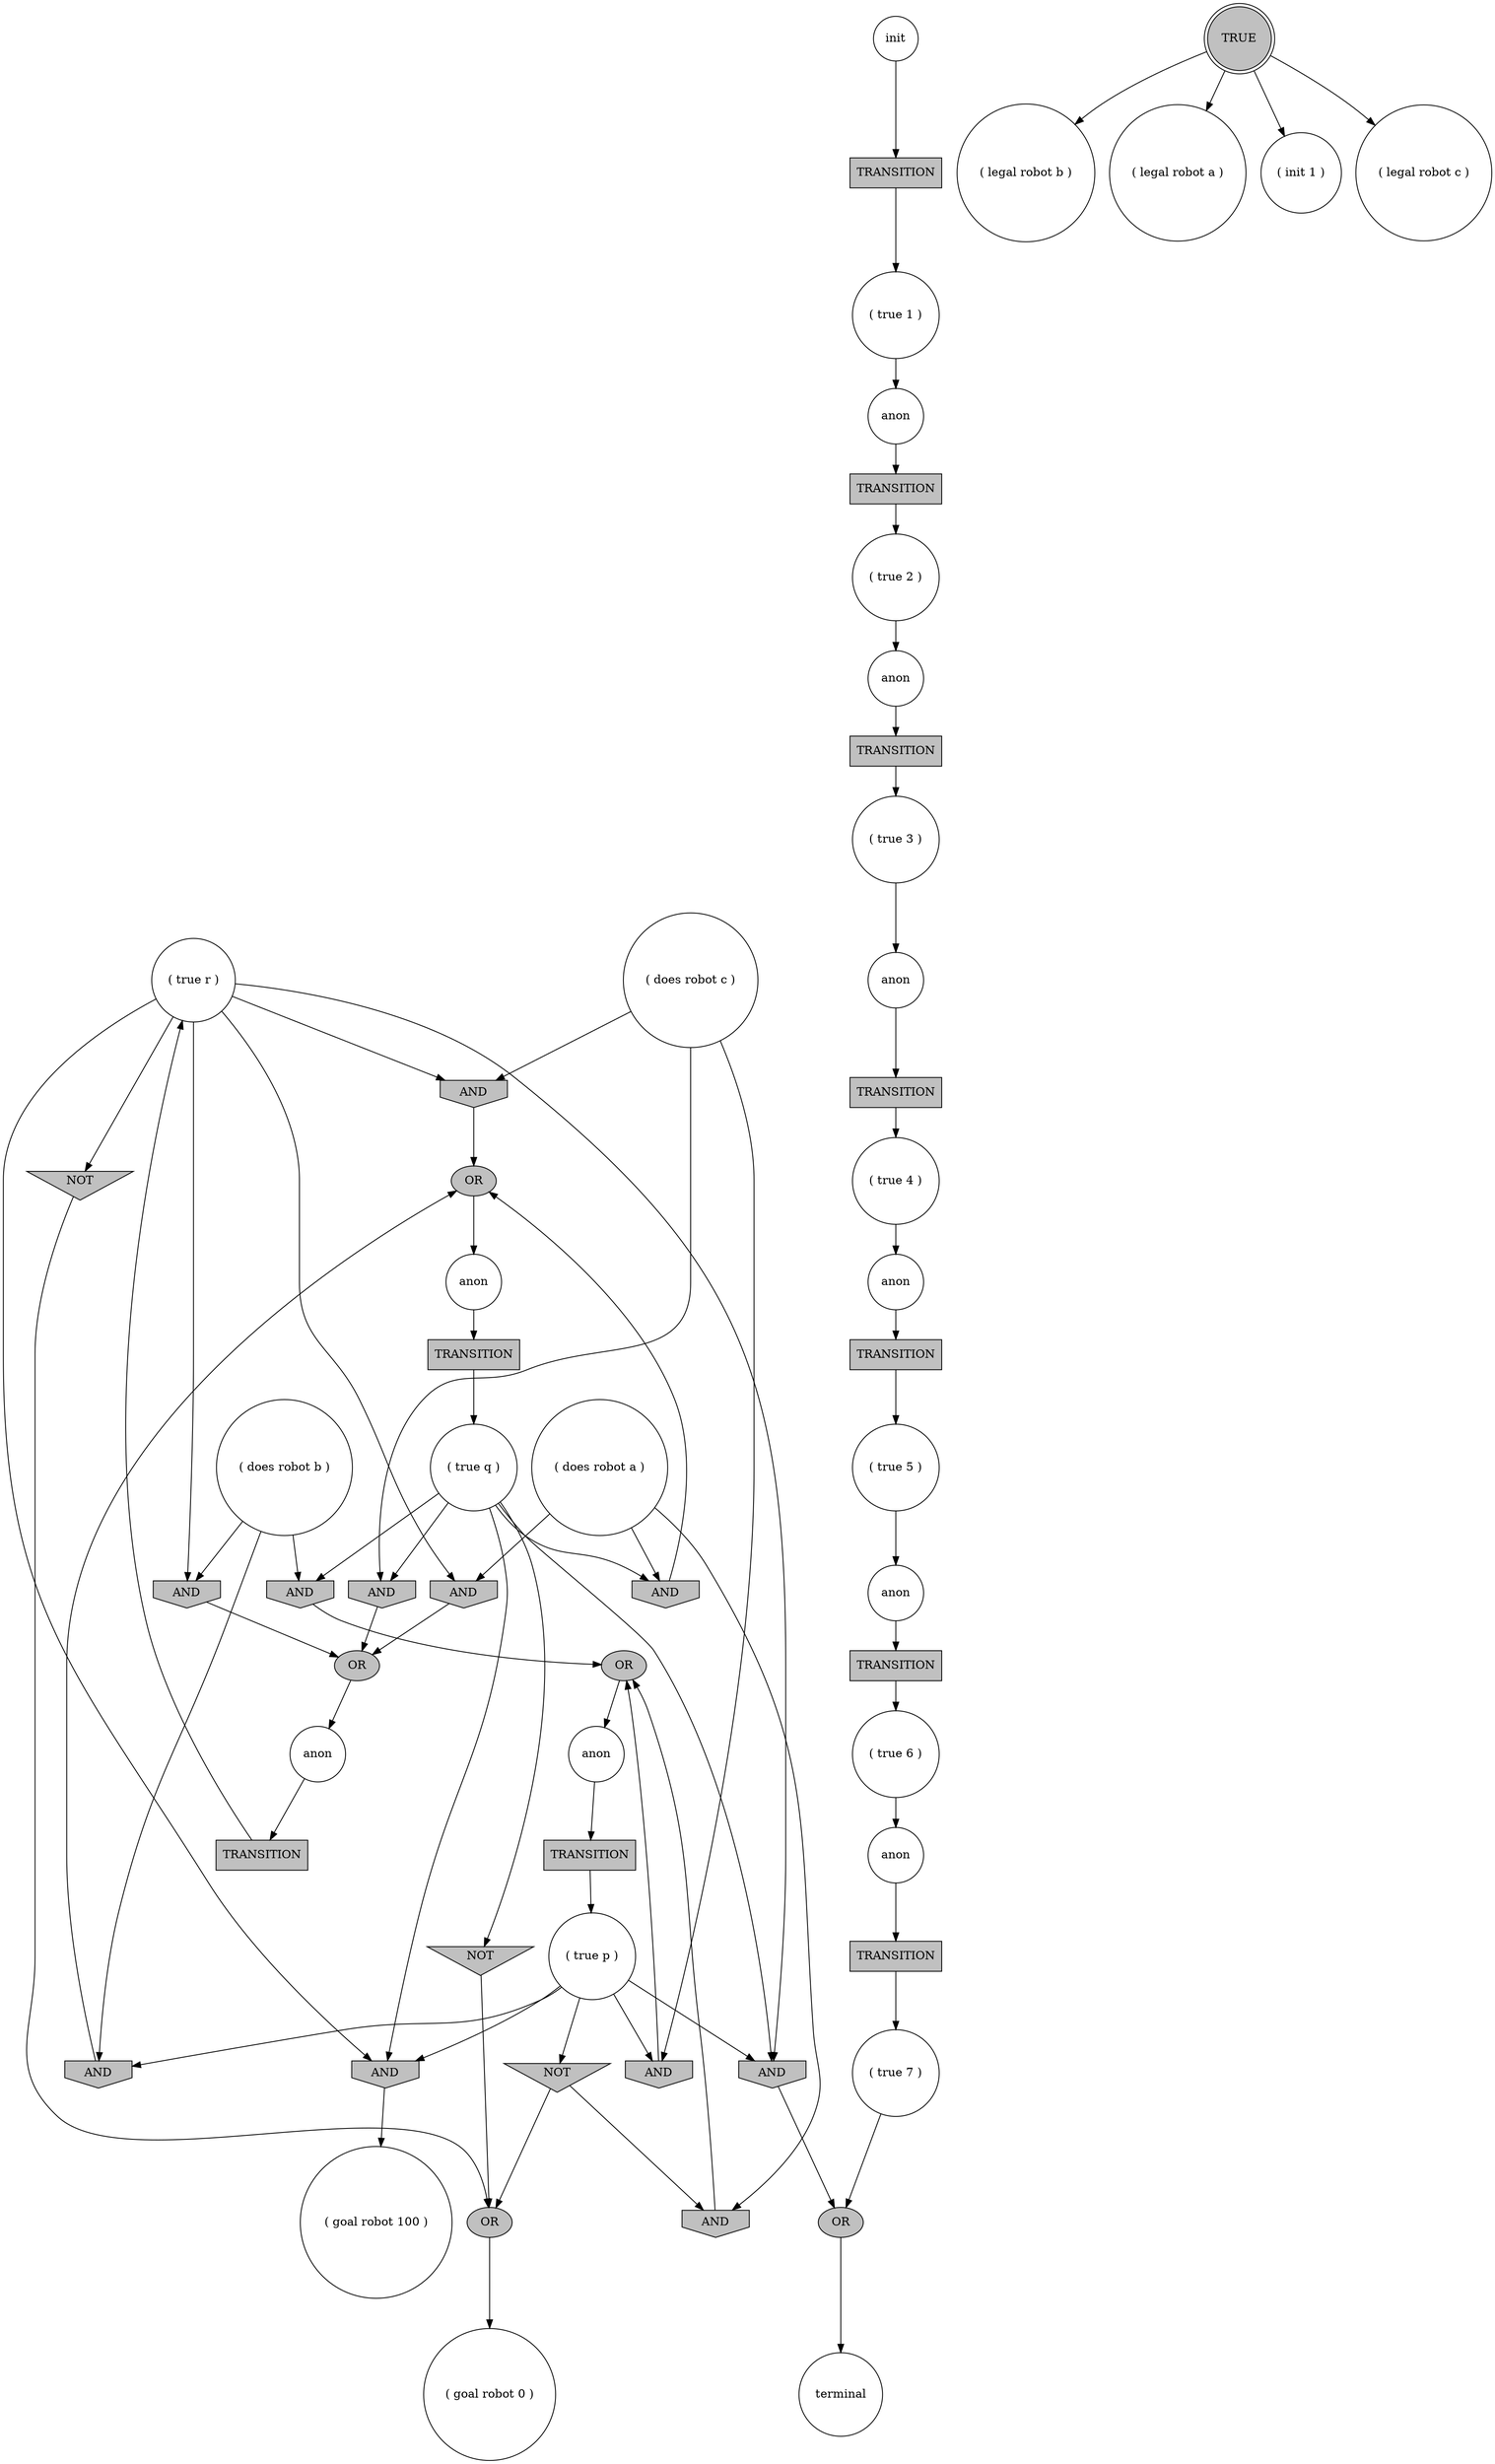 digraph propNet
{
	"@2b3b303a"[shape=circle, style= filled, fillcolor=white, label="( goal robot 0 )"]; 
	"@45952114"[shape=invhouse, style= filled, fillcolor=grey, label="AND"]; "@45952114"->"@439a96d8"; 
	"@67ca0e4b"[shape=invhouse, style= filled, fillcolor=grey, label="AND"]; "@67ca0e4b"->"@709ac7b0"; 
	"@e4ac9c3"[shape=box, style= filled, fillcolor=grey, label="TRANSITION"]; "@e4ac9c3"->"@4c576a5b"; 
	"@4c576a5b"[shape=circle, style= filled, fillcolor=white, label="( true 7 )"]; "@4c576a5b"->"@7c92771e"; 
	"@50d52b59"[shape=circle, style= filled, fillcolor=white, label="anon"]; "@50d52b59"->"@e4ac9c3"; 
	"@7c92771e"[shape=ellipse, style= filled, fillcolor=grey, label="OR"]; "@7c92771e"->"@471812ef"; 
	"@6e4ac0c7"[shape=invhouse, style= filled, fillcolor=grey, label="AND"]; "@6e4ac0c7"->"@31941ae7"; 
	"@736dcbe3"[shape=box, style= filled, fillcolor=grey, label="TRANSITION"]; "@736dcbe3"->"@4e71349"; 
	"@4ad22fdc"[shape=invhouse, style= filled, fillcolor=grey, label="AND"]; "@4ad22fdc"->"@31941ae7"; 
	"@30eaade5"[shape=box, style= filled, fillcolor=grey, label="TRANSITION"]; "@30eaade5"->"@b027da3"; 
	"@78c227d1"[shape=circle, style= filled, fillcolor=white, label="( true 1 )"]; "@78c227d1"->"@5945a038"; 
	"@6dc8eb5e"[shape=invhouse, style= filled, fillcolor=grey, label="AND"]; "@6dc8eb5e"->"@7f445be7"; 
	"@30592f"[shape=circle, style= filled, fillcolor=white, label="( legal robot b )"]; 
	"@b027da3"[shape=circle, style= filled, fillcolor=white, label="( true 4 )"]; "@b027da3"->"@25563393"; 
	"@3f37e216"[shape=circle, style= filled, fillcolor=white, label="( legal robot a )"]; 
	"@6b7a77d9"[shape=invhouse, style= filled, fillcolor=grey, label="AND"]; "@6b7a77d9"->"@7c92771e"; 
	"@7f445be7"[shape=ellipse, style= filled, fillcolor=grey, label="OR"]; "@7f445be7"->"@3e05a4e4"; 
	"@709ac7b0"[shape=ellipse, style= filled, fillcolor=grey, label="OR"]; "@709ac7b0"->"@64c4a89b"; 
	"@6b2959f"[shape=circle, style= filled, fillcolor=white, label="( true 5 )"]; "@6b2959f"->"@6613d078"; 
	"@4e71349"[shape=circle, style= filled, fillcolor=white, label="( true r )"]; "@4e71349"->"@45952114"; "@4e71349"->"@6b7a77d9"; "@4e71349"->"@76ddd389"; "@4e71349"->"@1480d57c"; "@4e71349"->"@6e4ac0c7"; "@4e71349"->"@4ad22fdc"; 
	"@750d613c"[shape=invhouse, style= filled, fillcolor=grey, label="AND"]; "@750d613c"->"@709ac7b0"; 
	"@a465970"[shape=circle, style= filled, fillcolor=white, label="( does robot b )"]; "@a465970"->"@750d613c"; "@a465970"->"@207ed43a"; "@a465970"->"@6e4ac0c7"; 
	"@4305b5bd"[shape=invhouse, style= filled, fillcolor=grey, label="AND"]; "@4305b5bd"->"@31941ae7"; 
	"@53f2cece"[shape=box, style= filled, fillcolor=grey, label="TRANSITION"]; "@53f2cece"->"@7ee08492"; 
	"@39822943"[shape=ellipse, style= filled, fillcolor=grey, label="OR"]; "@39822943"->"@2b3b303a"; 
	"@439a96d8"[shape=circle, style= filled, fillcolor=white, label="( goal robot 100 )"]; 
	"@540a7049"[shape=box, style= filled, fillcolor=grey, label="TRANSITION"]; "@540a7049"->"@78c227d1"; 
	"@207ed43a"[shape=invhouse, style= filled, fillcolor=grey, label="AND"]; "@207ed43a"->"@7f445be7"; 
	"@25563393"[shape=circle, style= filled, fillcolor=white, label="anon"]; "@25563393"->"@36803ceb"; 
	"@1ca875ef"[shape=box, style= filled, fillcolor=grey, label="TRANSITION"]; "@1ca875ef"->"@684ba1b1"; 
	"@11cb4800"[shape=circle, style= filled, fillcolor=white, label="init"]; "@11cb4800"->"@540a7049"; 
	"@3932ec7e"[shape=circle, style= filled, fillcolor=white, label="( true 2 )"]; "@3932ec7e"->"@584e782d"; 
	"@32d9ac94"[shape=circle, style= filled, fillcolor=white, label="( init 1 )"]; 
	"@6f9066df"[shape=circle, style= filled, fillcolor=white, label="anon"]; "@6f9066df"->"@736dcbe3"; 
	"@4ab7c6f8"[shape=circle, style= filled, fillcolor=white, label="( true q )"]; "@4ab7c6f8"->"@67ca0e4b"; "@4ab7c6f8"->"@45952114"; "@4ab7c6f8"->"@6b7a77d9"; "@4ab7c6f8"->"@207ed43a"; "@4ab7c6f8"->"@4305b5bd"; "@4ab7c6f8"->"@13a34bdd"; 
	"@76ddd389"[shape=invhouse, style= filled, fillcolor=grey, label="AND"]; "@76ddd389"->"@709ac7b0"; 
	"@6d6f93b7"[shape=invtriangle, style= filled, fillcolor=grey, label="NOT"]; "@6d6f93b7"->"@39822943"; "@6d6f93b7"->"@6dc8eb5e"; 
	"@7d9338ce"[shape=circle, style= filled, fillcolor=white, label="( does robot c )"]; "@7d9338ce"->"@76ddd389"; "@7d9338ce"->"@45a664d3"; "@7d9338ce"->"@4305b5bd"; 
	"@64c4a89b"[shape=circle, style= filled, fillcolor=white, label="anon"]; "@64c4a89b"->"@7465200b"; 
	"@3e05a4e4"[shape=circle, style= filled, fillcolor=white, label="anon"]; "@3e05a4e4"->"@4edd3625"; 
	"@11053ee7"[shape=box, style= filled, fillcolor=grey, label="TRANSITION"]; "@11053ee7"->"@3932ec7e"; 
	"@584e782d"[shape=circle, style= filled, fillcolor=white, label="anon"]; "@584e782d"->"@53f2cece"; 
	"@302262c1"[shape=circle, style= filled, fillcolor=white, label="( true p )"]; "@302262c1"->"@750d613c"; "@302262c1"->"@45952114"; "@302262c1"->"@6b7a77d9"; "@302262c1"->"@45a664d3"; "@302262c1"->"@6d6f93b7"; 
	"@6613d078"[shape=circle, style= filled, fillcolor=white, label="anon"]; "@6613d078"->"@1ca875ef"; 
	"@36803ceb"[shape=box, style= filled, fillcolor=grey, label="TRANSITION"]; "@36803ceb"->"@6b2959f"; 
	"@1f685f05"[shape=circle, style= filled, fillcolor=white, label="( legal robot c )"]; 
	"@7465200b"[shape=box, style= filled, fillcolor=grey, label="TRANSITION"]; "@7465200b"->"@4ab7c6f8"; 
	"@7ee08492"[shape=circle, style= filled, fillcolor=white, label="( true 3 )"]; "@7ee08492"->"@215ff0aa"; 
	"@31941ae7"[shape=ellipse, style= filled, fillcolor=grey, label="OR"]; "@31941ae7"->"@6f9066df"; 
	"@215ff0aa"[shape=circle, style= filled, fillcolor=white, label="anon"]; "@215ff0aa"->"@30eaade5"; 
	"@120a477f"[shape=circle, style= filled, fillcolor=white, label="( does robot a )"]; "@120a477f"->"@67ca0e4b"; "@120a477f"->"@6dc8eb5e"; "@120a477f"->"@4ad22fdc"; 
	"@45a664d3"[shape=invhouse, style= filled, fillcolor=grey, label="AND"]; "@45a664d3"->"@7f445be7"; 
	"@471812ef"[shape=circle, style= filled, fillcolor=white, label="terminal"]; 
	"@4edd3625"[shape=box, style= filled, fillcolor=grey, label="TRANSITION"]; "@4edd3625"->"@302262c1"; 
	"@684ba1b1"[shape=circle, style= filled, fillcolor=white, label="( true 6 )"]; "@684ba1b1"->"@50d52b59"; 
	"@1480d57c"[shape=invtriangle, style= filled, fillcolor=grey, label="NOT"]; "@1480d57c"->"@39822943"; 
	"@5945a038"[shape=circle, style= filled, fillcolor=white, label="anon"]; "@5945a038"->"@11053ee7"; 
	"@13a34bdd"[shape=invtriangle, style= filled, fillcolor=grey, label="NOT"]; "@13a34bdd"->"@39822943"; 
	"@7b15a4e"[shape=doublecircle, style= filled, fillcolor=grey, label="TRUE"]; "@7b15a4e"->"@3f37e216"; "@7b15a4e"->"@1f685f05"; "@7b15a4e"->"@32d9ac94"; "@7b15a4e"->"@30592f"; 
}
